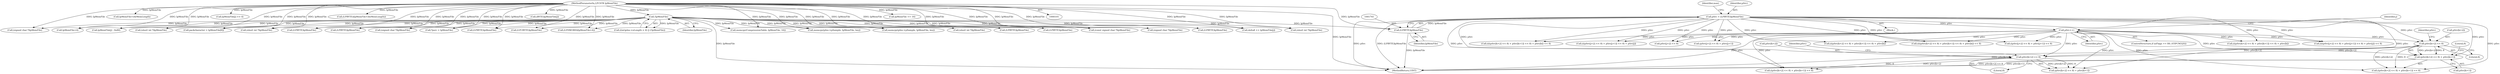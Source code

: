 digraph "0_gstreamer_bc2cdd57d549ab3ba59782e9b395d0cd683fd3ac@array" {
"1001868" [label="(Call,(pSrc[k+2] << 8) + pSrc[k+1])"];
"1001869" [label="(Call,pSrc[k+2] << 8)"];
"1001842" [label="(Call,pSrc[k+2] << 8)"];
"1001751" [label="(Call,pSrc++)"];
"1001738" [label="(Call,pSrc = (LPBYTE)lpMemFile)"];
"1001740" [label="(Call,(LPBYTE)lpMemFile)"];
"1000131" [label="(Call,!lpMemFile)"];
"1000104" [label="(MethodParameterIn,LPCSTR lpMemFile)"];
"1001017" [label="(Call,(LPBYTE)lpMemFile)"];
"1000539" [label="(Call,(signed char *)lpMemFile)"];
"1001201" [label="(Call,lpMemFile+4)"];
"1001510" [label="(Call,lpMemFile+dwMemLength)"];
"1001843" [label="(Call,pSrc[k+2])"];
"1000846" [label="(Call,(short int *)lpMemFile)"];
"1000104" [label="(MethodParameterIn,LPCSTR lpMemFile)"];
"1001108" [label="(Call,(short int *)lpMemFile)"];
"1000357" [label="(Call,lpMemFile[j] >> 4)"];
"1001337" [label="(Call,(LPBYTE)lpMemFile)"];
"1001178" [label="(Call,*psrc = lpMemFile)"];
"1001881" [label="(Literal,8)"];
"1001752" [label="(Identifier,pSrc)"];
"1001925" [label="(Call,(LPCBYTE)lpMemFile)"];
"1001508" [label="(Call,(LPBYTE)(lpMemFile+dwMemLength))"];
"1001842" [label="(Call,pSrc[k+2] << 8)"];
"1001770" [label="(Call,((pSrc[j+2] << 8) + pSrc[j+1]) << 8)"];
"1000316" [label="(Call,memcpy(CompressionTable, lpMemFile, 16))"];
"1001877" [label="(Identifier,pSrc)"];
"1001740" [label="(Call,(LPBYTE)lpMemFile)"];
"1000123" [label="(Call,((int)pIns->nLength < 4) || (!lpMemFile))"];
"1000468" [label="(Call,memcpy(pIns->pSample, lpMemFile, len))"];
"1001738" [label="(Call,pSrc = (LPBYTE)lpMemFile)"];
"1002047" [label="(MethodReturn,UINT)"];
"1001751" [label="(Call,pSrc++)"];
"1001756" [label="(Identifier,j)"];
"1001768" [label="(Call,((((pSrc[j+2] << 8) + pSrc[j+1]) << 8) + pSrc[j]) << 8)"];
"1000267" [label="(Call,(const signed char *)lpMemFile)"];
"1001875" [label="(Literal,8)"];
"1000974" [label="(Call,(LPBYTE)lpMemFile)"];
"1000347" [label="(Call,(BYTE)lpMemFile[j])"];
"1001742" [label="(Identifier,lpMemFile)"];
"1001274" [label="(Call,delta8 += lpMemFile[j])"];
"1001745" [label="(Identifier,max)"];
"1000422" [label="(Call,(short int *)lpMemFile)"];
"1000731" [label="(Call,(signed char *)lpMemFile)"];
"1001772" [label="(Call,pSrc[j+2] << 8)"];
"1000240" [label="(Call,lpMemFile[j] - 0x80)"];
"1001182" [label="(Call,packcharacter = lpMemFile[8])"];
"1001840" [label="(Call,((pSrc[k+2] << 8) + pSrc[k+1]) << 8)"];
"1001867" [label="(Call,((pSrc[k+2] << 8) + pSrc[k+1]) << 8)"];
"1001869" [label="(Call,pSrc[k+2] << 8)"];
"1001567" [label="(Call,(LPBYTE)lpMemFile)"];
"1000645" [label="(Call,(signed char *)lpMemFile)"];
"1001865" [label="(Call,((((pSrc[k+2] << 8) + pSrc[k+1]) << 8) + pSrc[k]) << 8)"];
"1001771" [label="(Call,(pSrc[j+2] << 8) + pSrc[j+1])"];
"1001841" [label="(Call,(pSrc[k+2] << 8) + pSrc[k+1])"];
"1001850" [label="(Identifier,pSrc)"];
"1001747" [label="(ControlStructure,if (nFlags == RS_STIPCM32S))"];
"1001839" [label="(Call,(((pSrc[k+2] << 8) + pSrc[k+1]) << 8) + pSrc[k])"];
"1001739" [label="(Identifier,pSrc)"];
"1001838" [label="(Call,((((pSrc[k+2] << 8) + pSrc[k+1]) << 8) + pSrc[k]) << 8)"];
"1001870" [label="(Call,pSrc[k+2])"];
"1000131" [label="(Call,!lpMemFile)"];
"1001866" [label="(Call,(((pSrc[k+2] << 8) + pSrc[k+1]) << 8) + pSrc[k])"];
"1001502" [label="(Call,(LPBYTE)lpMemFile)"];
"1000320" [label="(Call,lpMemFile += 16)"];
"1001199" [label="(Call,(LPDWORD)(lpMemFile+4))"];
"1000132" [label="(Identifier,lpMemFile)"];
"1002011" [label="(Call,memcpy(pIns->pSample, lpMemFile, len))"];
"1001727" [label="(Block,)"];
"1001848" [label="(Literal,8)"];
"1000594" [label="(Call,(short int *)lpMemFile)"];
"1000959" [label="(Call,(LPBYTE)lpMemFile)"];
"1001868" [label="(Call,(pSrc[k+2] << 8) + pSrc[k+1])"];
"1001769" [label="(Call,(((pSrc[j+2] << 8) + pSrc[j+1]) << 8) + pSrc[j])"];
"1001876" [label="(Call,pSrc[k+1])"];
"1001868" -> "1001867"  [label="AST: "];
"1001868" -> "1001876"  [label="CFG: "];
"1001869" -> "1001868"  [label="AST: "];
"1001876" -> "1001868"  [label="AST: "];
"1001881" -> "1001868"  [label="CFG: "];
"1001868" -> "1002047"  [label="DDG: pSrc[k+1]"];
"1001868" -> "1002047"  [label="DDG: pSrc[k+2] << 8"];
"1001869" -> "1001868"  [label="DDG: pSrc[k+2]"];
"1001869" -> "1001868"  [label="DDG: 8"];
"1001751" -> "1001868"  [label="DDG: pSrc"];
"1001738" -> "1001868"  [label="DDG: pSrc"];
"1001869" -> "1001875"  [label="CFG: "];
"1001870" -> "1001869"  [label="AST: "];
"1001875" -> "1001869"  [label="AST: "];
"1001877" -> "1001869"  [label="CFG: "];
"1001869" -> "1002047"  [label="DDG: pSrc[k+2]"];
"1001869" -> "1001842"  [label="DDG: pSrc[k+2]"];
"1001869" -> "1001867"  [label="DDG: pSrc[k+2]"];
"1001869" -> "1001867"  [label="DDG: 8"];
"1001842" -> "1001869"  [label="DDG: pSrc[k+2]"];
"1001751" -> "1001869"  [label="DDG: pSrc"];
"1001738" -> "1001869"  [label="DDG: pSrc"];
"1001842" -> "1001841"  [label="AST: "];
"1001842" -> "1001848"  [label="CFG: "];
"1001843" -> "1001842"  [label="AST: "];
"1001848" -> "1001842"  [label="AST: "];
"1001850" -> "1001842"  [label="CFG: "];
"1001842" -> "1001840"  [label="DDG: pSrc[k+2]"];
"1001842" -> "1001840"  [label="DDG: 8"];
"1001842" -> "1001841"  [label="DDG: pSrc[k+2]"];
"1001842" -> "1001841"  [label="DDG: 8"];
"1001751" -> "1001842"  [label="DDG: pSrc"];
"1001738" -> "1001842"  [label="DDG: pSrc"];
"1001751" -> "1001747"  [label="AST: "];
"1001751" -> "1001752"  [label="CFG: "];
"1001752" -> "1001751"  [label="AST: "];
"1001756" -> "1001751"  [label="CFG: "];
"1001751" -> "1002047"  [label="DDG: pSrc"];
"1001738" -> "1001751"  [label="DDG: pSrc"];
"1001751" -> "1001768"  [label="DDG: pSrc"];
"1001751" -> "1001770"  [label="DDG: pSrc"];
"1001751" -> "1001772"  [label="DDG: pSrc"];
"1001751" -> "1001771"  [label="DDG: pSrc"];
"1001751" -> "1001769"  [label="DDG: pSrc"];
"1001751" -> "1001838"  [label="DDG: pSrc"];
"1001751" -> "1001840"  [label="DDG: pSrc"];
"1001751" -> "1001841"  [label="DDG: pSrc"];
"1001751" -> "1001839"  [label="DDG: pSrc"];
"1001751" -> "1001865"  [label="DDG: pSrc"];
"1001751" -> "1001867"  [label="DDG: pSrc"];
"1001751" -> "1001866"  [label="DDG: pSrc"];
"1001738" -> "1001727"  [label="AST: "];
"1001738" -> "1001740"  [label="CFG: "];
"1001739" -> "1001738"  [label="AST: "];
"1001740" -> "1001738"  [label="AST: "];
"1001745" -> "1001738"  [label="CFG: "];
"1001738" -> "1002047"  [label="DDG: (LPBYTE)lpMemFile"];
"1001738" -> "1002047"  [label="DDG: pSrc"];
"1001740" -> "1001738"  [label="DDG: lpMemFile"];
"1001738" -> "1001768"  [label="DDG: pSrc"];
"1001738" -> "1001770"  [label="DDG: pSrc"];
"1001738" -> "1001772"  [label="DDG: pSrc"];
"1001738" -> "1001771"  [label="DDG: pSrc"];
"1001738" -> "1001769"  [label="DDG: pSrc"];
"1001738" -> "1001838"  [label="DDG: pSrc"];
"1001738" -> "1001840"  [label="DDG: pSrc"];
"1001738" -> "1001841"  [label="DDG: pSrc"];
"1001738" -> "1001839"  [label="DDG: pSrc"];
"1001738" -> "1001865"  [label="DDG: pSrc"];
"1001738" -> "1001867"  [label="DDG: pSrc"];
"1001738" -> "1001866"  [label="DDG: pSrc"];
"1001740" -> "1001742"  [label="CFG: "];
"1001741" -> "1001740"  [label="AST: "];
"1001742" -> "1001740"  [label="AST: "];
"1001740" -> "1002047"  [label="DDG: lpMemFile"];
"1000131" -> "1001740"  [label="DDG: lpMemFile"];
"1000104" -> "1001740"  [label="DDG: lpMemFile"];
"1000131" -> "1000123"  [label="AST: "];
"1000131" -> "1000132"  [label="CFG: "];
"1000132" -> "1000131"  [label="AST: "];
"1000123" -> "1000131"  [label="CFG: "];
"1000131" -> "1002047"  [label="DDG: lpMemFile"];
"1000131" -> "1000123"  [label="DDG: lpMemFile"];
"1000104" -> "1000131"  [label="DDG: lpMemFile"];
"1000131" -> "1000240"  [label="DDG: lpMemFile"];
"1000131" -> "1000267"  [label="DDG: lpMemFile"];
"1000131" -> "1000316"  [label="DDG: lpMemFile"];
"1000131" -> "1000422"  [label="DDG: lpMemFile"];
"1000131" -> "1000468"  [label="DDG: lpMemFile"];
"1000131" -> "1000539"  [label="DDG: lpMemFile"];
"1000131" -> "1000594"  [label="DDG: lpMemFile"];
"1000131" -> "1000645"  [label="DDG: lpMemFile"];
"1000131" -> "1000731"  [label="DDG: lpMemFile"];
"1000131" -> "1000846"  [label="DDG: lpMemFile"];
"1000131" -> "1000959"  [label="DDG: lpMemFile"];
"1000131" -> "1000974"  [label="DDG: lpMemFile"];
"1000131" -> "1001017"  [label="DDG: lpMemFile"];
"1000131" -> "1001108"  [label="DDG: lpMemFile"];
"1000131" -> "1001178"  [label="DDG: lpMemFile"];
"1000131" -> "1001182"  [label="DDG: lpMemFile"];
"1000131" -> "1001199"  [label="DDG: lpMemFile"];
"1000131" -> "1001201"  [label="DDG: lpMemFile"];
"1000131" -> "1001274"  [label="DDG: lpMemFile"];
"1000131" -> "1001337"  [label="DDG: lpMemFile"];
"1000131" -> "1001502"  [label="DDG: lpMemFile"];
"1000131" -> "1001567"  [label="DDG: lpMemFile"];
"1000131" -> "1001925"  [label="DDG: lpMemFile"];
"1000131" -> "1002011"  [label="DDG: lpMemFile"];
"1000104" -> "1000101"  [label="AST: "];
"1000104" -> "1002047"  [label="DDG: lpMemFile"];
"1000104" -> "1000240"  [label="DDG: lpMemFile"];
"1000104" -> "1000267"  [label="DDG: lpMemFile"];
"1000104" -> "1000316"  [label="DDG: lpMemFile"];
"1000104" -> "1000320"  [label="DDG: lpMemFile"];
"1000104" -> "1000347"  [label="DDG: lpMemFile"];
"1000104" -> "1000357"  [label="DDG: lpMemFile"];
"1000104" -> "1000422"  [label="DDG: lpMemFile"];
"1000104" -> "1000468"  [label="DDG: lpMemFile"];
"1000104" -> "1000539"  [label="DDG: lpMemFile"];
"1000104" -> "1000594"  [label="DDG: lpMemFile"];
"1000104" -> "1000645"  [label="DDG: lpMemFile"];
"1000104" -> "1000731"  [label="DDG: lpMemFile"];
"1000104" -> "1000846"  [label="DDG: lpMemFile"];
"1000104" -> "1000959"  [label="DDG: lpMemFile"];
"1000104" -> "1000974"  [label="DDG: lpMemFile"];
"1000104" -> "1001017"  [label="DDG: lpMemFile"];
"1000104" -> "1001108"  [label="DDG: lpMemFile"];
"1000104" -> "1001178"  [label="DDG: lpMemFile"];
"1000104" -> "1001182"  [label="DDG: lpMemFile"];
"1000104" -> "1001199"  [label="DDG: lpMemFile"];
"1000104" -> "1001201"  [label="DDG: lpMemFile"];
"1000104" -> "1001274"  [label="DDG: lpMemFile"];
"1000104" -> "1001337"  [label="DDG: lpMemFile"];
"1000104" -> "1001502"  [label="DDG: lpMemFile"];
"1000104" -> "1001508"  [label="DDG: lpMemFile"];
"1000104" -> "1001510"  [label="DDG: lpMemFile"];
"1000104" -> "1001567"  [label="DDG: lpMemFile"];
"1000104" -> "1001925"  [label="DDG: lpMemFile"];
"1000104" -> "1002011"  [label="DDG: lpMemFile"];
}
